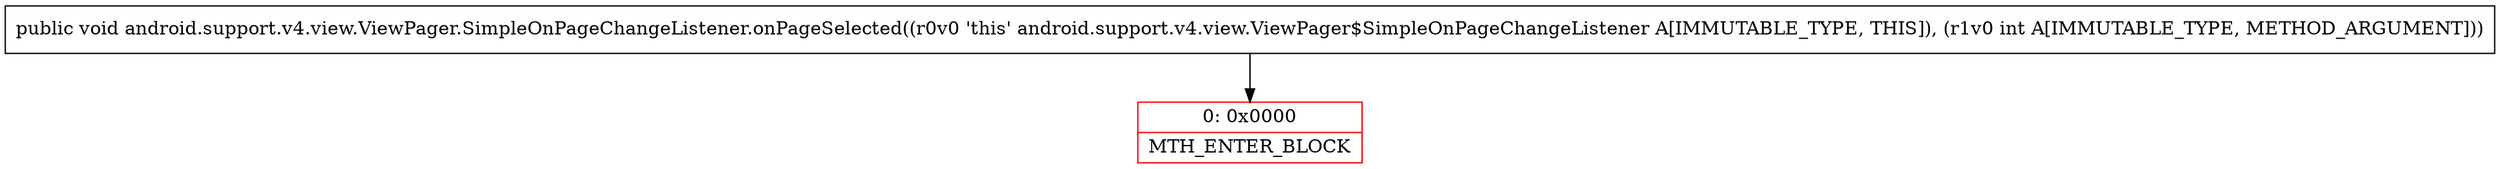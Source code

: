 digraph "CFG forandroid.support.v4.view.ViewPager.SimpleOnPageChangeListener.onPageSelected(I)V" {
subgraph cluster_Region_1059037601 {
label = "R(0)";
node [shape=record,color=blue];
}
Node_0 [shape=record,color=red,label="{0\:\ 0x0000|MTH_ENTER_BLOCK\l}"];
MethodNode[shape=record,label="{public void android.support.v4.view.ViewPager.SimpleOnPageChangeListener.onPageSelected((r0v0 'this' android.support.v4.view.ViewPager$SimpleOnPageChangeListener A[IMMUTABLE_TYPE, THIS]), (r1v0 int A[IMMUTABLE_TYPE, METHOD_ARGUMENT])) }"];
MethodNode -> Node_0;
}


